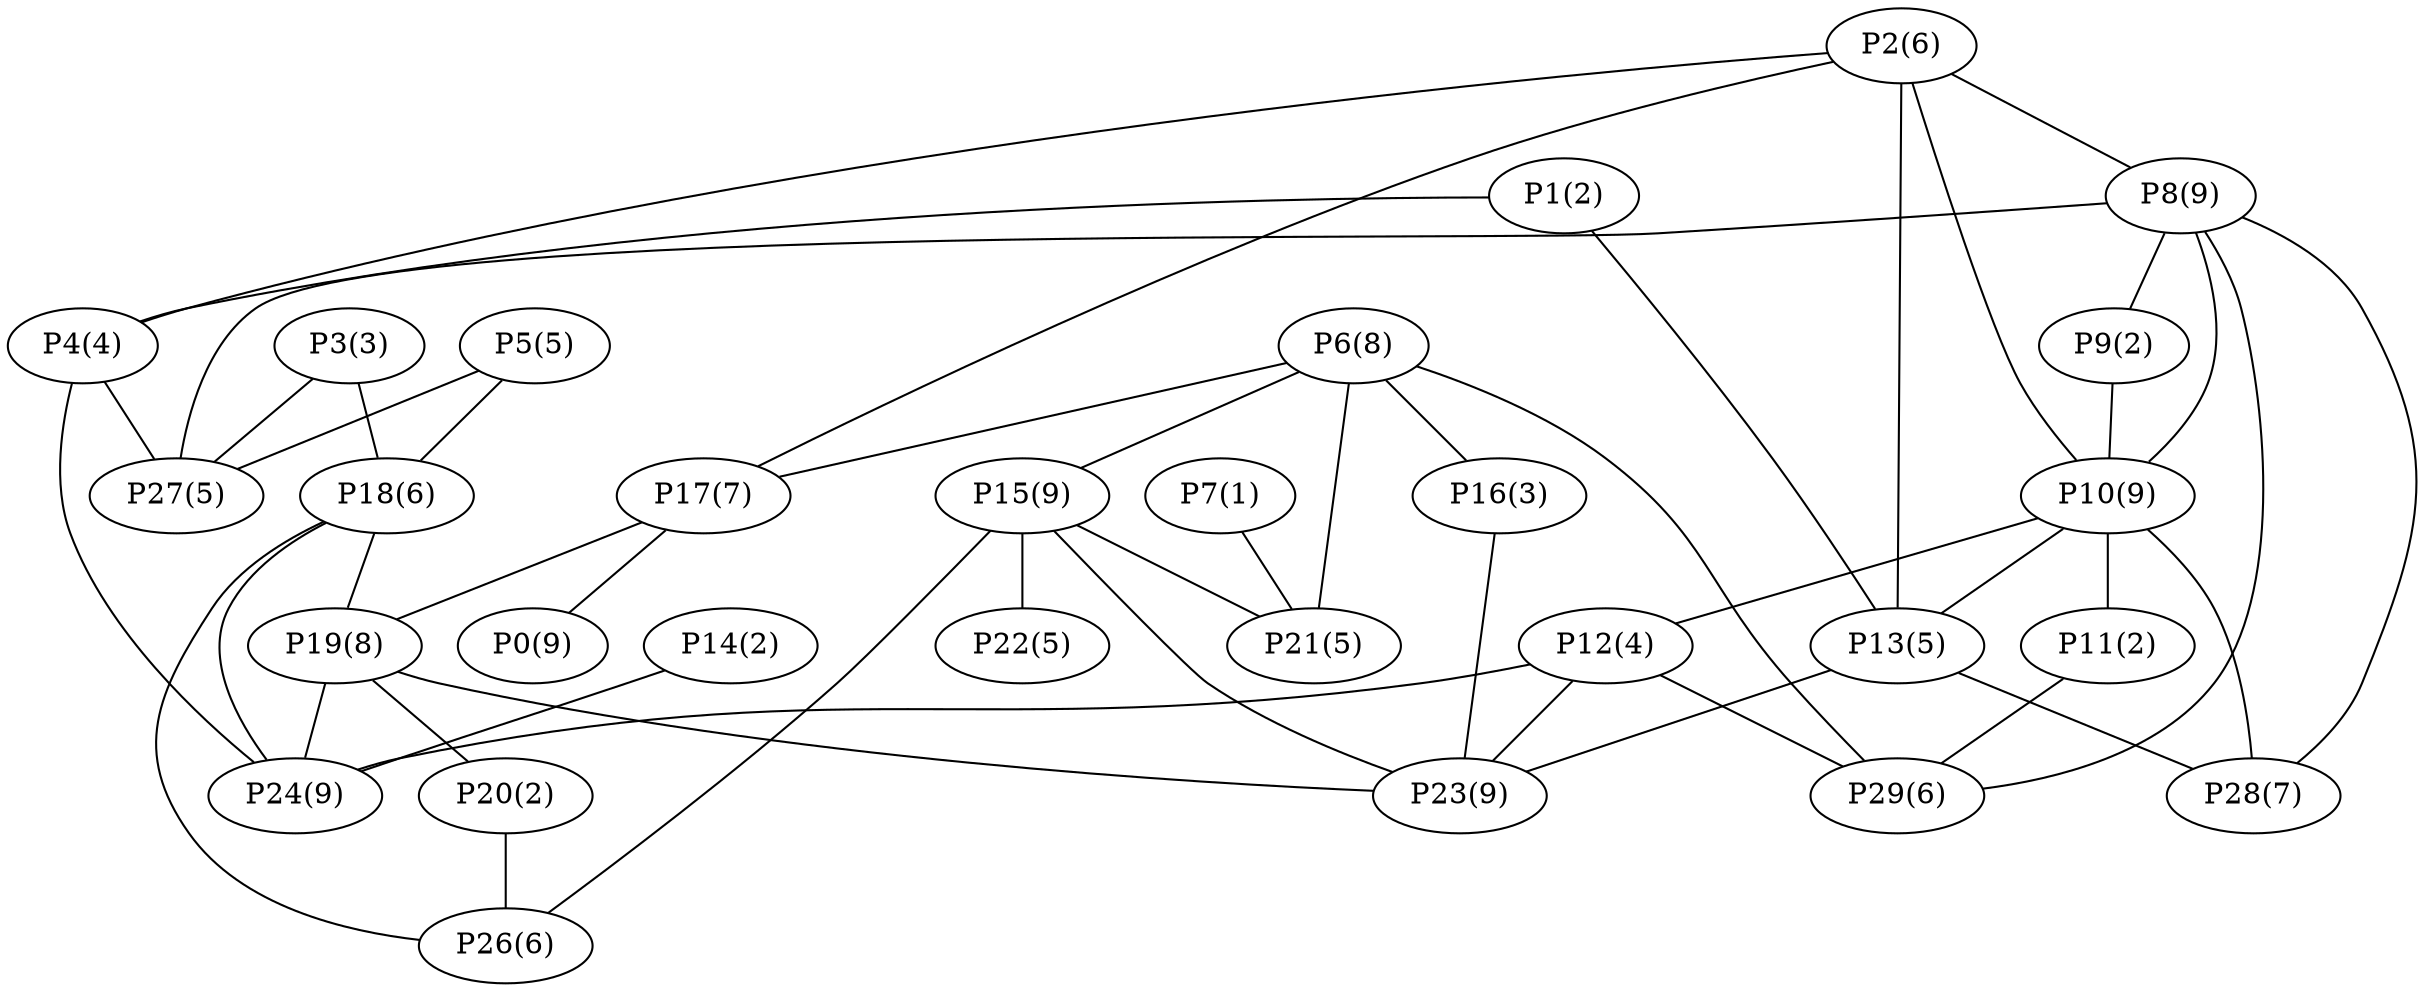 graph network {
      "P0(9)";
      "P1(2)";
      "P2(6)";
      "P3(3)";
      "P4(4)";
      "P5(5)";
      "P6(8)";
      "P7(1)";
      "P8(9)";
      "P9(2)";
      "P10(9)";
      "P11(2)";
      "P12(4)";
      "P13(5)";
      "P14(2)";
      "P15(9)";
      "P17(7)";
      "P16(3)";
      "P19(8)";
      "P18(6)";
      "P21(5)";
      "P20(2)";
      "P23(9)";
      "P22(5)";
      "P24(9)";
      "P27(5)";
      "P26(6)";
      "P29(6)";
      "P28(7)";
      "P1(2)" -- "P13(5)";
      "P1(2)" -- "P4(4)";
      "P2(6)" -- "P13(5)";
      "P2(6)" -- "P4(4)";
      "P2(6)" -- "P10(9)";
      "P2(6)" -- "P8(9)";
      "P2(6)" -- "P17(7)";
      "P3(3)" -- "P27(5)";
      "P3(3)" -- "P18(6)";
      "P4(4)" -- "P27(5)";
      "P4(4)" -- "P24(9)";
      "P5(5)" -- "P27(5)";
      "P5(5)" -- "P18(6)";
      "P6(8)" -- "P15(9)";
      "P6(8)" -- "P21(5)";
      "P6(8)" -- "P29(6)";
      "P6(8)" -- "P17(7)";
      "P6(8)" -- "P16(3)";
      "P7(1)" -- "P21(5)";
      "P8(9)" -- "P27(5)";
      "P8(9)" -- "P10(9)";
      "P8(9)" -- "P9(2)";
      "P8(9)" -- "P29(6)";
      "P8(9)" -- "P28(7)";
      "P9(2)" -- "P10(9)";
      "P10(9)" -- "P13(5)";
      "P10(9)" -- "P12(4)";
      "P10(9)" -- "P11(2)";
      "P10(9)" -- "P28(7)";
      "P11(2)" -- "P29(6)";
      "P12(4)" -- "P24(9)";
      "P12(4)" -- "P23(9)";
      "P12(4)" -- "P29(6)";
      "P13(5)" -- "P23(9)";
      "P13(5)" -- "P28(7)";
      "P14(2)" -- "P24(9)";
      "P15(9)" -- "P26(6)";
      "P15(9)" -- "P23(9)";
      "P15(9)" -- "P22(5)";
      "P15(9)" -- "P21(5)";
      "P16(3)" -- "P23(9)";
      "P17(7)" -- "P0(9)";
      "P17(7)" -- "P19(8)";
      "P18(6)" -- "P26(6)";
      "P18(6)" -- "P24(9)";
      "P18(6)" -- "P19(8)";
      "P19(8)" -- "P24(9)";
      "P19(8)" -- "P23(9)";
      "P19(8)" -- "P20(2)";
      "P20(2)" -- "P26(6)";
}
